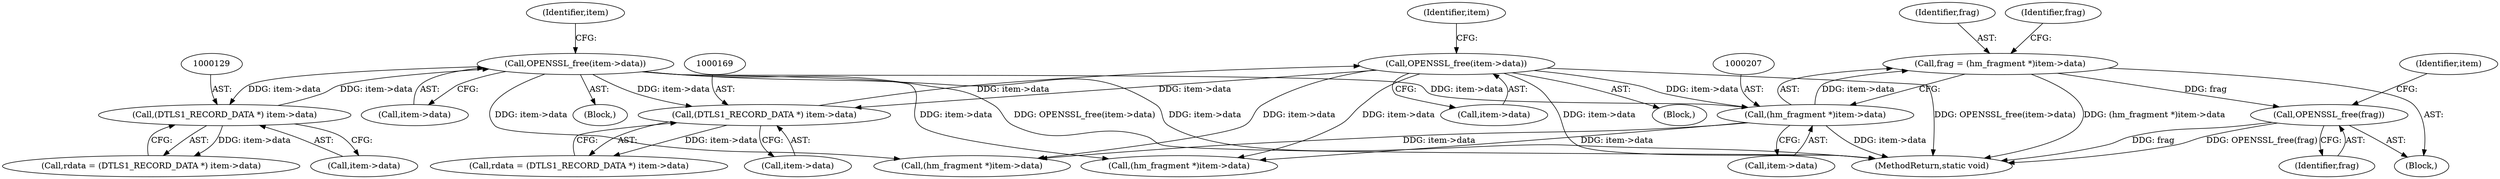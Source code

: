 digraph "0_openssl_470990fee0182566d439ef7e82d1abf18b7085d7@API" {
"1000215" [label="(Call,OPENSSL_free(frag))"];
"1000204" [label="(Call,frag = (hm_fragment *)item->data)"];
"1000206" [label="(Call,(hm_fragment *)item->data)"];
"1000186" [label="(Call,OPENSSL_free(item->data))"];
"1000168" [label="(Call,(DTLS1_RECORD_DATA *) item->data)"];
"1000146" [label="(Call,OPENSSL_free(item->data))"];
"1000128" [label="(Call,(DTLS1_RECORD_DATA *) item->data)"];
"1000204" [label="(Call,frag = (hm_fragment *)item->data)"];
"1000275" [label="(MethodReturn,static void)"];
"1000128" [label="(Call,(DTLS1_RECORD_DATA *) item->data)"];
"1000168" [label="(Call,(DTLS1_RECORD_DATA *) item->data)"];
"1000218" [label="(Identifier,item)"];
"1000186" [label="(Call,OPENSSL_free(item->data))"];
"1000203" [label="(Block,)"];
"1000125" [label="(Block,)"];
"1000166" [label="(Call,rdata = (DTLS1_RECORD_DATA *) item->data)"];
"1000191" [label="(Identifier,item)"];
"1000187" [label="(Call,item->data)"];
"1000126" [label="(Call,rdata = (DTLS1_RECORD_DATA *) item->data)"];
"1000130" [label="(Call,item->data)"];
"1000205" [label="(Identifier,frag)"];
"1000213" [label="(Identifier,frag)"];
"1000233" [label="(Call,(hm_fragment *)item->data)"];
"1000170" [label="(Call,item->data)"];
"1000146" [label="(Call,OPENSSL_free(item->data))"];
"1000215" [label="(Call,OPENSSL_free(frag))"];
"1000206" [label="(Call,(hm_fragment *)item->data)"];
"1000208" [label="(Call,item->data)"];
"1000216" [label="(Identifier,frag)"];
"1000147" [label="(Call,item->data)"];
"1000262" [label="(Call,(hm_fragment *)item->data)"];
"1000151" [label="(Identifier,item)"];
"1000165" [label="(Block,)"];
"1000215" -> "1000203"  [label="AST: "];
"1000215" -> "1000216"  [label="CFG: "];
"1000216" -> "1000215"  [label="AST: "];
"1000218" -> "1000215"  [label="CFG: "];
"1000215" -> "1000275"  [label="DDG: frag"];
"1000215" -> "1000275"  [label="DDG: OPENSSL_free(frag)"];
"1000204" -> "1000215"  [label="DDG: frag"];
"1000204" -> "1000203"  [label="AST: "];
"1000204" -> "1000206"  [label="CFG: "];
"1000205" -> "1000204"  [label="AST: "];
"1000206" -> "1000204"  [label="AST: "];
"1000213" -> "1000204"  [label="CFG: "];
"1000204" -> "1000275"  [label="DDG: (hm_fragment *)item->data"];
"1000206" -> "1000204"  [label="DDG: item->data"];
"1000206" -> "1000208"  [label="CFG: "];
"1000207" -> "1000206"  [label="AST: "];
"1000208" -> "1000206"  [label="AST: "];
"1000206" -> "1000275"  [label="DDG: item->data"];
"1000186" -> "1000206"  [label="DDG: item->data"];
"1000146" -> "1000206"  [label="DDG: item->data"];
"1000206" -> "1000233"  [label="DDG: item->data"];
"1000206" -> "1000262"  [label="DDG: item->data"];
"1000186" -> "1000165"  [label="AST: "];
"1000186" -> "1000187"  [label="CFG: "];
"1000187" -> "1000186"  [label="AST: "];
"1000191" -> "1000186"  [label="CFG: "];
"1000186" -> "1000275"  [label="DDG: item->data"];
"1000186" -> "1000275"  [label="DDG: OPENSSL_free(item->data)"];
"1000186" -> "1000168"  [label="DDG: item->data"];
"1000168" -> "1000186"  [label="DDG: item->data"];
"1000186" -> "1000233"  [label="DDG: item->data"];
"1000186" -> "1000262"  [label="DDG: item->data"];
"1000168" -> "1000166"  [label="AST: "];
"1000168" -> "1000170"  [label="CFG: "];
"1000169" -> "1000168"  [label="AST: "];
"1000170" -> "1000168"  [label="AST: "];
"1000166" -> "1000168"  [label="CFG: "];
"1000168" -> "1000166"  [label="DDG: item->data"];
"1000146" -> "1000168"  [label="DDG: item->data"];
"1000146" -> "1000125"  [label="AST: "];
"1000146" -> "1000147"  [label="CFG: "];
"1000147" -> "1000146"  [label="AST: "];
"1000151" -> "1000146"  [label="CFG: "];
"1000146" -> "1000275"  [label="DDG: OPENSSL_free(item->data)"];
"1000146" -> "1000275"  [label="DDG: item->data"];
"1000146" -> "1000128"  [label="DDG: item->data"];
"1000128" -> "1000146"  [label="DDG: item->data"];
"1000146" -> "1000233"  [label="DDG: item->data"];
"1000146" -> "1000262"  [label="DDG: item->data"];
"1000128" -> "1000126"  [label="AST: "];
"1000128" -> "1000130"  [label="CFG: "];
"1000129" -> "1000128"  [label="AST: "];
"1000130" -> "1000128"  [label="AST: "];
"1000126" -> "1000128"  [label="CFG: "];
"1000128" -> "1000126"  [label="DDG: item->data"];
}
